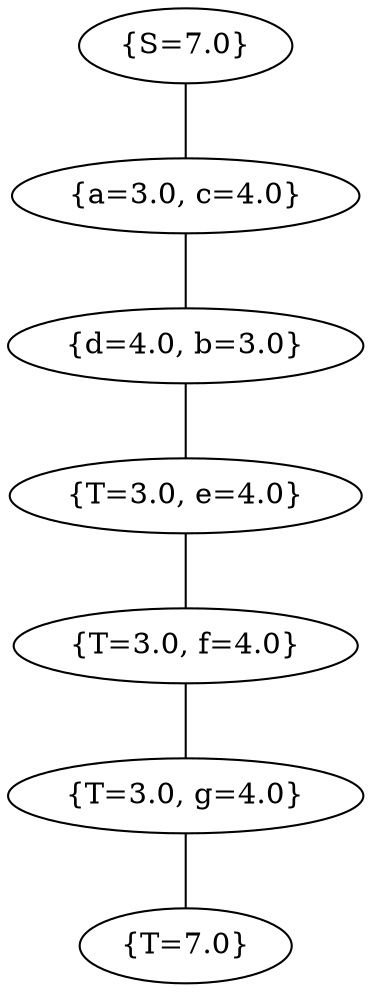 graph {
	"{S=7.0}" ["ui.label"="{S=7.0}"];
	"{a=3.0, c=4.0}" ["ui.label"="{a=3.0, c=4.0}"];
	"{d=4.0, b=3.0}" ["ui.label"="{d=4.0, b=3.0}"];
	"{T=3.0, e=4.0}" ["ui.label"="{T=3.0, e=4.0}"];
	"{T=3.0, f=4.0}" ["ui.label"="{T=3.0, f=4.0}"];
	"{T=3.0, g=4.0}" ["ui.label"="{T=3.0, g=4.0}"];
	"{T=7.0}" ["ui.label"="{T=7.0}"];
	"{S=7.0}" -- "{a=3.0, c=4.0}" ;
	"{a=3.0, c=4.0}" -- "{d=4.0, b=3.0}" ;
	"{d=4.0, b=3.0}" -- "{T=3.0, e=4.0}" ;
	"{T=3.0, e=4.0}" -- "{T=3.0, f=4.0}" ;
	"{T=3.0, f=4.0}" -- "{T=3.0, g=4.0}" ;
	"{T=3.0, g=4.0}" -- "{T=7.0}" ;
}
